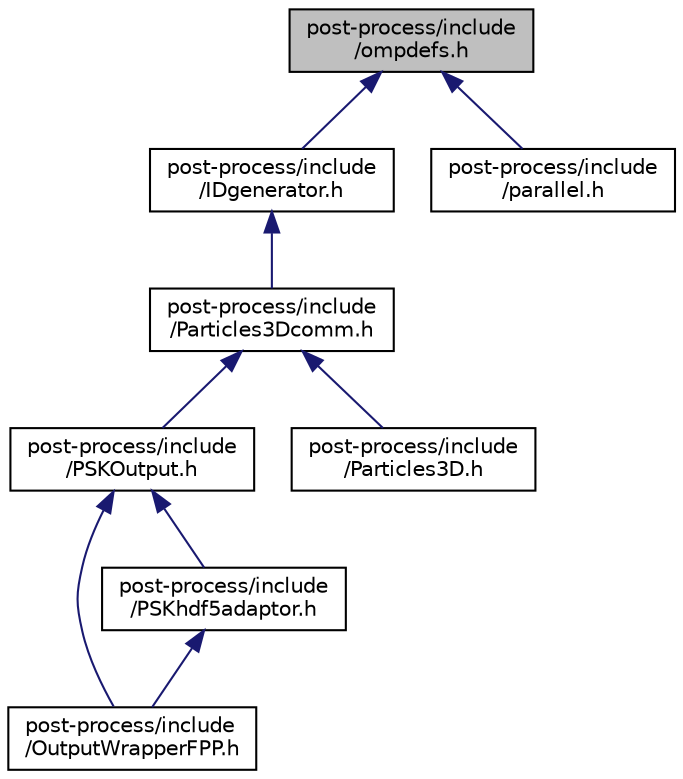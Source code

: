 digraph "post-process/include/ompdefs.h"
{
 // INTERACTIVE_SVG=YES
 // LATEX_PDF_SIZE
  edge [fontname="Helvetica",fontsize="10",labelfontname="Helvetica",labelfontsize="10"];
  node [fontname="Helvetica",fontsize="10",shape=record];
  Node1 [label="post-process/include\l/ompdefs.h",height=0.2,width=0.4,color="black", fillcolor="grey75", style="filled", fontcolor="black",tooltip=" "];
  Node1 -> Node2 [dir="back",color="midnightblue",fontsize="10",style="solid",fontname="Helvetica"];
  Node2 [label="post-process/include\l/IDgenerator.h",height=0.2,width=0.4,color="black", fillcolor="white", style="filled",URL="$d7/dd1/post-process_2include_2_i_dgenerator_8h.html",tooltip=" "];
  Node2 -> Node3 [dir="back",color="midnightblue",fontsize="10",style="solid",fontname="Helvetica"];
  Node3 [label="post-process/include\l/Particles3Dcomm.h",height=0.2,width=0.4,color="black", fillcolor="white", style="filled",URL="$d8/d5c/post-process_2include_2_particles3_dcomm_8h.html",tooltip=" "];
  Node3 -> Node4 [dir="back",color="midnightblue",fontsize="10",style="solid",fontname="Helvetica"];
  Node4 [label="post-process/include\l/PSKOutput.h",height=0.2,width=0.4,color="black", fillcolor="white", style="filled",URL="$df/dfd/post-process_2include_2_p_s_k_output_8h.html",tooltip=" "];
  Node4 -> Node5 [dir="back",color="midnightblue",fontsize="10",style="solid",fontname="Helvetica"];
  Node5 [label="post-process/include\l/OutputWrapperFPP.h",height=0.2,width=0.4,color="black", fillcolor="white", style="filled",URL="$df/d3d/post-process_2include_2_output_wrapper_f_p_p_8h.html",tooltip=" "];
  Node4 -> Node6 [dir="back",color="midnightblue",fontsize="10",style="solid",fontname="Helvetica"];
  Node6 [label="post-process/include\l/PSKhdf5adaptor.h",height=0.2,width=0.4,color="black", fillcolor="white", style="filled",URL="$d8/dd3/post-process_2include_2_p_s_khdf5adaptor_8h.html",tooltip=" "];
  Node6 -> Node5 [dir="back",color="midnightblue",fontsize="10",style="solid",fontname="Helvetica"];
  Node3 -> Node7 [dir="back",color="midnightblue",fontsize="10",style="solid",fontname="Helvetica"];
  Node7 [label="post-process/include\l/Particles3D.h",height=0.2,width=0.4,color="black", fillcolor="white", style="filled",URL="$df/dcb/post-process_2include_2_particles3_d_8h.html",tooltip=" "];
  Node1 -> Node8 [dir="back",color="midnightblue",fontsize="10",style="solid",fontname="Helvetica"];
  Node8 [label="post-process/include\l/parallel.h",height=0.2,width=0.4,color="black", fillcolor="white", style="filled",URL="$da/dcb/post-process_2include_2parallel_8h.html",tooltip=" "];
}

